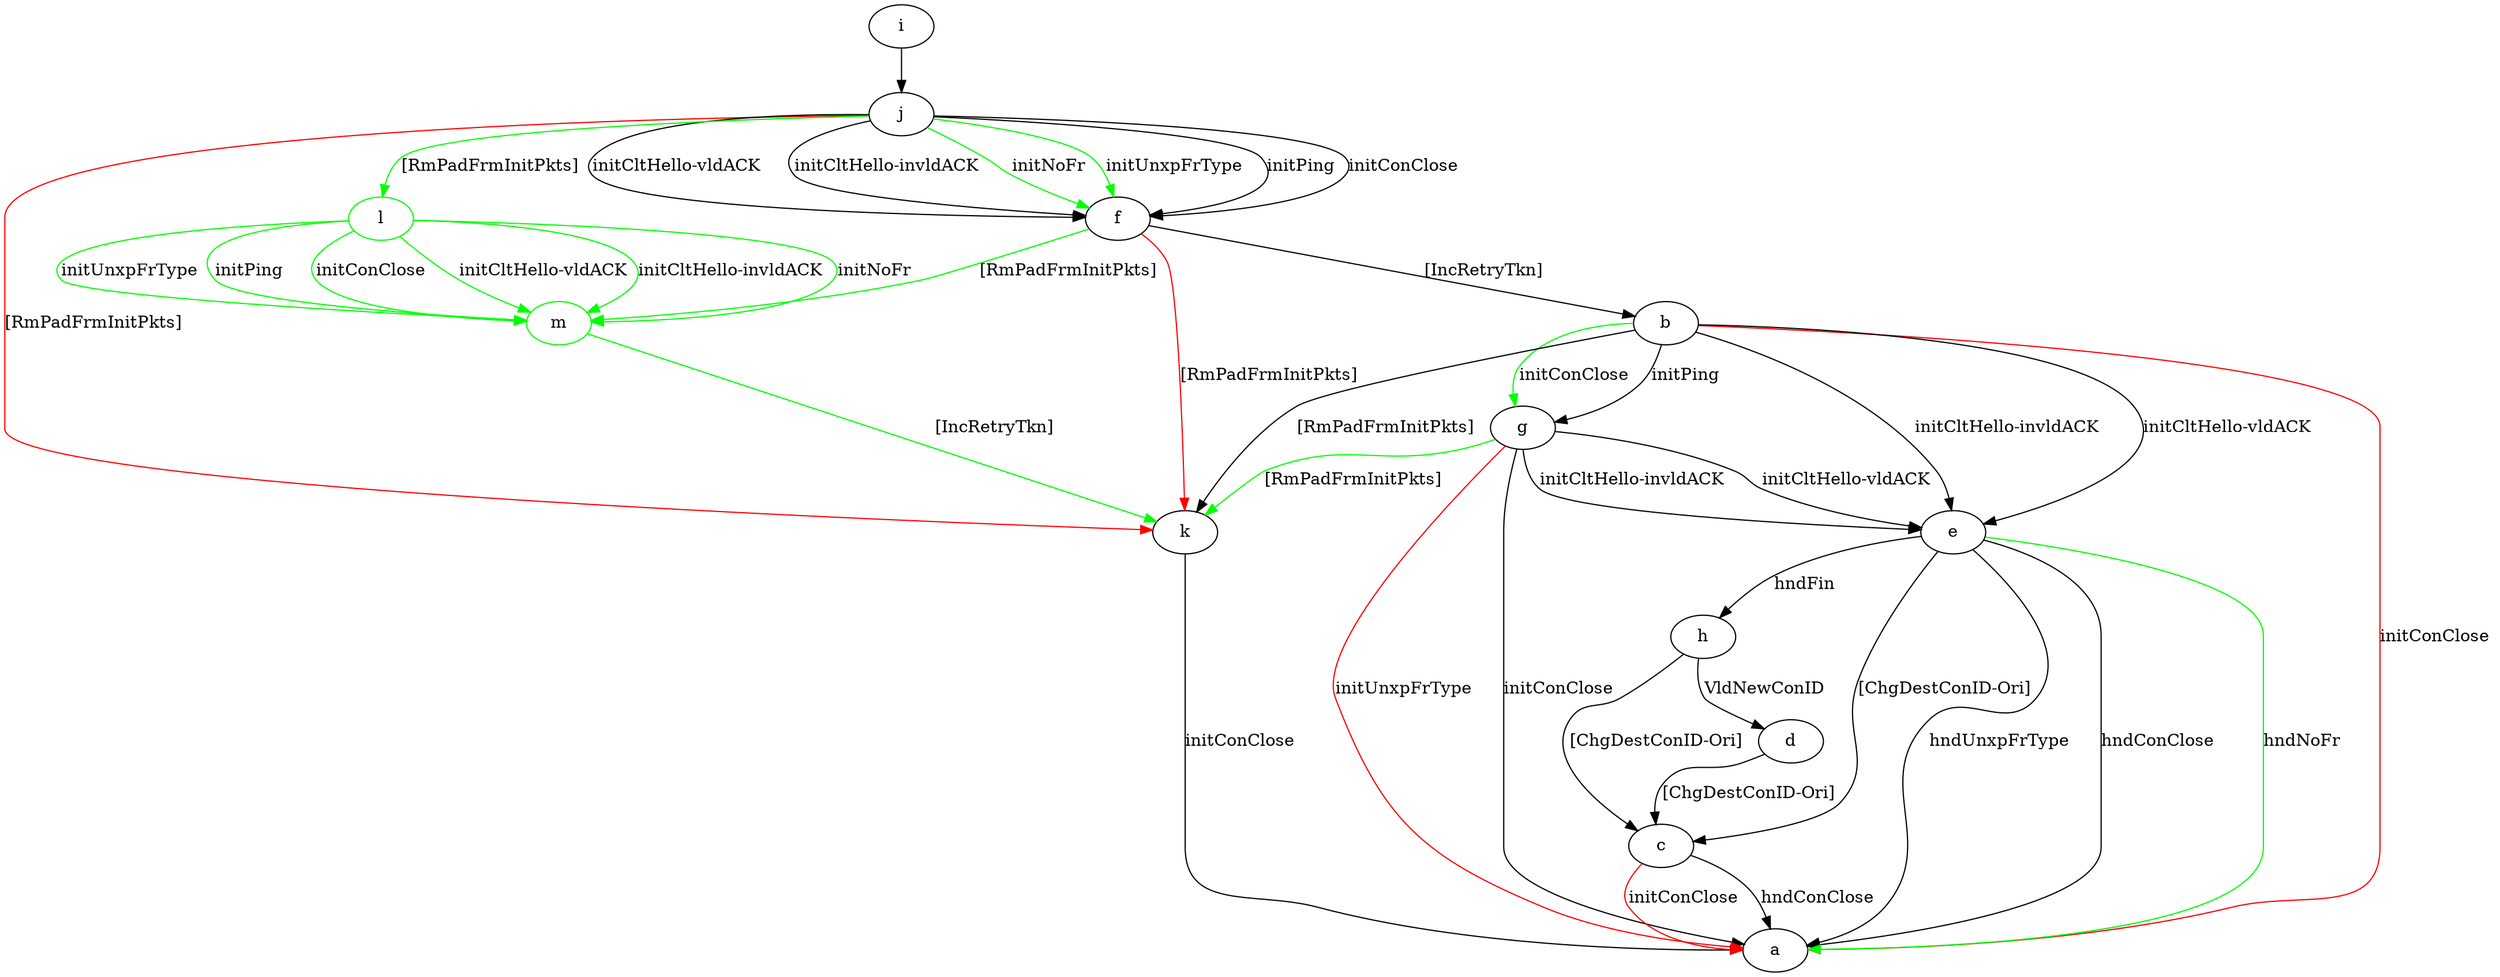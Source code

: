 digraph "" {
	b -> a	[key=0,
		color=red,
		label="initConClose "];
	b -> e	[key=0,
		label="initCltHello-vldACK "];
	b -> e	[key=1,
		label="initCltHello-invldACK "];
	b -> g	[key=0,
		label="initPing "];
	b -> g	[key=1,
		color=green,
		label="initConClose "];
	b -> k	[key=0,
		label="[RmPadFrmInitPkts] "];
	c -> a	[key=0,
		label="hndConClose "];
	c -> a	[key=1,
		color=red,
		label="initConClose "];
	d -> c	[key=0,
		label="[ChgDestConID-Ori] "];
	e -> a	[key=0,
		label="hndUnxpFrType "];
	e -> a	[key=1,
		label="hndConClose "];
	e -> a	[key=2,
		color=green,
		label="hndNoFr "];
	e -> c	[key=0,
		label="[ChgDestConID-Ori] "];
	e -> h	[key=0,
		label="hndFin "];
	f -> b	[key=0,
		label="[IncRetryTkn] "];
	f -> k	[key=0,
		color=red,
		label="[RmPadFrmInitPkts] "];
	m	[color=green];
	f -> m	[key=0,
		color=green,
		label="[RmPadFrmInitPkts] "];
	g -> a	[key=0,
		label="initConClose "];
	g -> a	[key=1,
		color=red,
		label="initUnxpFrType "];
	g -> e	[key=0,
		label="initCltHello-vldACK "];
	g -> e	[key=1,
		label="initCltHello-invldACK "];
	g -> k	[key=0,
		color=green,
		label="[RmPadFrmInitPkts] "];
	h -> c	[key=0,
		label="[ChgDestConID-Ori] "];
	h -> d	[key=0,
		label="VldNewConID "];
	i -> j	[key=0];
	j -> f	[key=0,
		label="initPing "];
	j -> f	[key=1,
		label="initConClose "];
	j -> f	[key=2,
		label="initCltHello-vldACK "];
	j -> f	[key=3,
		label="initCltHello-invldACK "];
	j -> f	[key=4,
		color=green,
		label="initNoFr "];
	j -> f	[key=5,
		color=green,
		label="initUnxpFrType "];
	j -> k	[key=0,
		color=red,
		label="[RmPadFrmInitPkts] "];
	l	[color=green];
	j -> l	[key=0,
		color=green,
		label="[RmPadFrmInitPkts] "];
	k -> a	[key=0,
		label="initConClose "];
	l -> m	[key=0,
		color=green,
		label="initPing "];
	l -> m	[key=1,
		color=green,
		label="initConClose "];
	l -> m	[key=2,
		color=green,
		label="initCltHello-vldACK "];
	l -> m	[key=3,
		color=green,
		label="initCltHello-invldACK "];
	l -> m	[key=4,
		color=green,
		label="initNoFr "];
	l -> m	[key=5,
		color=green,
		label="initUnxpFrType "];
	m -> k	[key=0,
		color=green,
		label="[IncRetryTkn] "];
}
